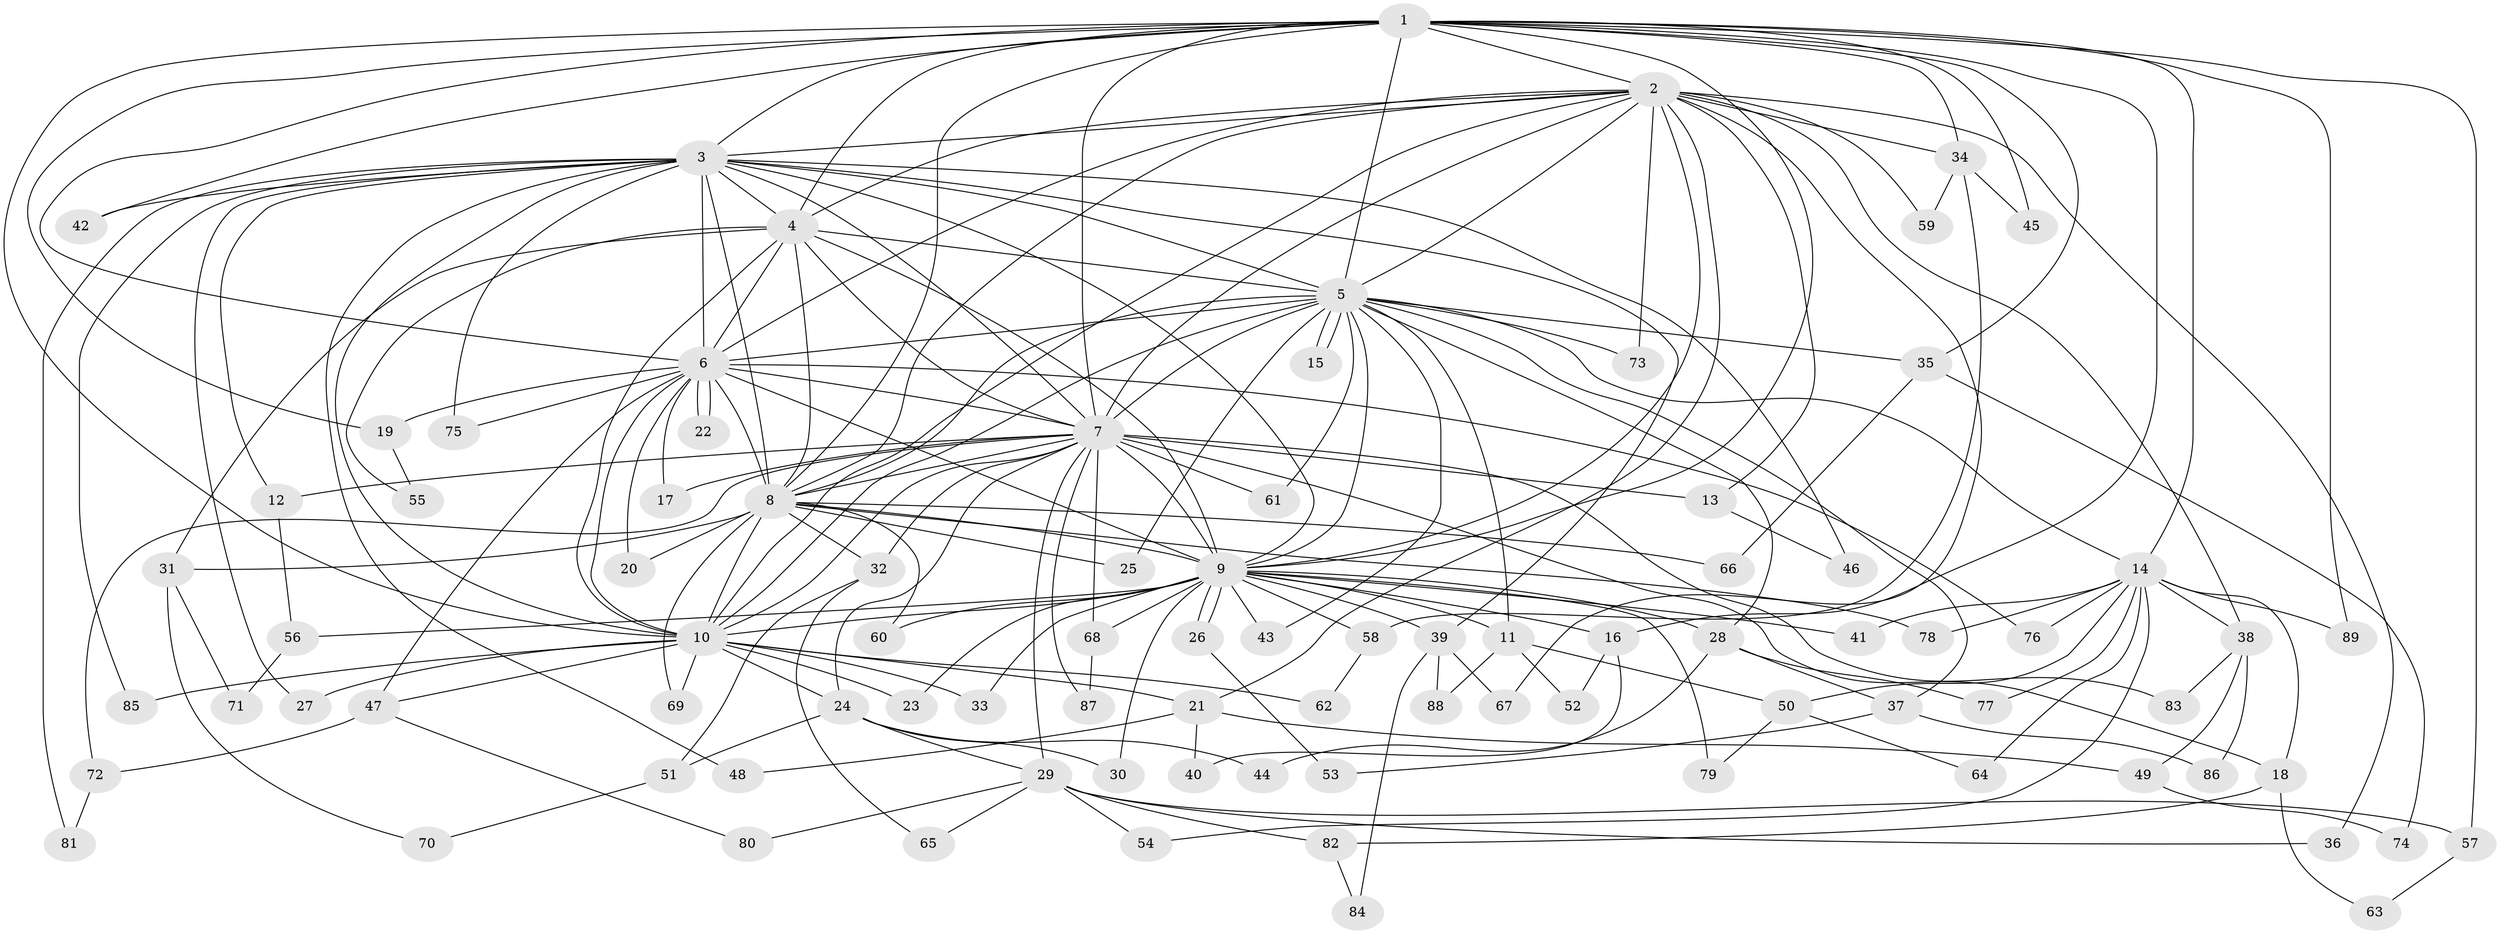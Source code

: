 // coarse degree distribution, {13: 0.038461538461538464, 11: 0.038461538461538464, 19: 0.038461538461538464, 10: 0.038461538461538464, 4: 0.15384615384615385, 2: 0.34615384615384615, 1: 0.19230769230769232, 3: 0.15384615384615385}
// Generated by graph-tools (version 1.1) at 2025/17/03/04/25 18:17:42]
// undirected, 89 vertices, 203 edges
graph export_dot {
graph [start="1"]
  node [color=gray90,style=filled];
  1;
  2;
  3;
  4;
  5;
  6;
  7;
  8;
  9;
  10;
  11;
  12;
  13;
  14;
  15;
  16;
  17;
  18;
  19;
  20;
  21;
  22;
  23;
  24;
  25;
  26;
  27;
  28;
  29;
  30;
  31;
  32;
  33;
  34;
  35;
  36;
  37;
  38;
  39;
  40;
  41;
  42;
  43;
  44;
  45;
  46;
  47;
  48;
  49;
  50;
  51;
  52;
  53;
  54;
  55;
  56;
  57;
  58;
  59;
  60;
  61;
  62;
  63;
  64;
  65;
  66;
  67;
  68;
  69;
  70;
  71;
  72;
  73;
  74;
  75;
  76;
  77;
  78;
  79;
  80;
  81;
  82;
  83;
  84;
  85;
  86;
  87;
  88;
  89;
  1 -- 2;
  1 -- 3;
  1 -- 4;
  1 -- 5;
  1 -- 6;
  1 -- 7;
  1 -- 8;
  1 -- 9;
  1 -- 10;
  1 -- 14;
  1 -- 16;
  1 -- 19;
  1 -- 34;
  1 -- 35;
  1 -- 42;
  1 -- 45;
  1 -- 57;
  1 -- 89;
  2 -- 3;
  2 -- 4;
  2 -- 5;
  2 -- 6;
  2 -- 7;
  2 -- 8;
  2 -- 9;
  2 -- 10;
  2 -- 13;
  2 -- 21;
  2 -- 34;
  2 -- 36;
  2 -- 38;
  2 -- 59;
  2 -- 67;
  2 -- 73;
  3 -- 4;
  3 -- 5;
  3 -- 6;
  3 -- 7;
  3 -- 8;
  3 -- 9;
  3 -- 10;
  3 -- 12;
  3 -- 27;
  3 -- 39;
  3 -- 42;
  3 -- 46;
  3 -- 48;
  3 -- 75;
  3 -- 81;
  3 -- 85;
  4 -- 5;
  4 -- 6;
  4 -- 7;
  4 -- 8;
  4 -- 9;
  4 -- 10;
  4 -- 31;
  4 -- 55;
  5 -- 6;
  5 -- 7;
  5 -- 8;
  5 -- 9;
  5 -- 10;
  5 -- 11;
  5 -- 14;
  5 -- 15;
  5 -- 15;
  5 -- 25;
  5 -- 28;
  5 -- 35;
  5 -- 37;
  5 -- 43;
  5 -- 61;
  5 -- 73;
  6 -- 7;
  6 -- 8;
  6 -- 9;
  6 -- 10;
  6 -- 17;
  6 -- 19;
  6 -- 20;
  6 -- 22;
  6 -- 22;
  6 -- 47;
  6 -- 75;
  6 -- 76;
  7 -- 8;
  7 -- 9;
  7 -- 10;
  7 -- 12;
  7 -- 13;
  7 -- 17;
  7 -- 18;
  7 -- 24;
  7 -- 29;
  7 -- 32;
  7 -- 61;
  7 -- 68;
  7 -- 72;
  7 -- 83;
  7 -- 87;
  8 -- 9;
  8 -- 10;
  8 -- 20;
  8 -- 25;
  8 -- 31;
  8 -- 32;
  8 -- 60;
  8 -- 66;
  8 -- 69;
  8 -- 78;
  9 -- 10;
  9 -- 11;
  9 -- 16;
  9 -- 23;
  9 -- 26;
  9 -- 26;
  9 -- 28;
  9 -- 30;
  9 -- 33;
  9 -- 39;
  9 -- 41;
  9 -- 43;
  9 -- 56;
  9 -- 58;
  9 -- 60;
  9 -- 68;
  9 -- 79;
  10 -- 21;
  10 -- 23;
  10 -- 24;
  10 -- 27;
  10 -- 33;
  10 -- 47;
  10 -- 62;
  10 -- 69;
  10 -- 85;
  11 -- 50;
  11 -- 52;
  11 -- 88;
  12 -- 56;
  13 -- 46;
  14 -- 18;
  14 -- 38;
  14 -- 41;
  14 -- 50;
  14 -- 54;
  14 -- 64;
  14 -- 76;
  14 -- 77;
  14 -- 78;
  14 -- 89;
  16 -- 40;
  16 -- 52;
  18 -- 63;
  18 -- 82;
  19 -- 55;
  21 -- 40;
  21 -- 48;
  21 -- 49;
  24 -- 29;
  24 -- 30;
  24 -- 44;
  24 -- 51;
  26 -- 53;
  28 -- 37;
  28 -- 44;
  28 -- 77;
  29 -- 36;
  29 -- 54;
  29 -- 57;
  29 -- 65;
  29 -- 80;
  29 -- 82;
  31 -- 70;
  31 -- 71;
  32 -- 51;
  32 -- 65;
  34 -- 45;
  34 -- 58;
  34 -- 59;
  35 -- 66;
  35 -- 74;
  37 -- 53;
  37 -- 86;
  38 -- 49;
  38 -- 83;
  38 -- 86;
  39 -- 67;
  39 -- 84;
  39 -- 88;
  47 -- 72;
  47 -- 80;
  49 -- 74;
  50 -- 64;
  50 -- 79;
  51 -- 70;
  56 -- 71;
  57 -- 63;
  58 -- 62;
  68 -- 87;
  72 -- 81;
  82 -- 84;
}
